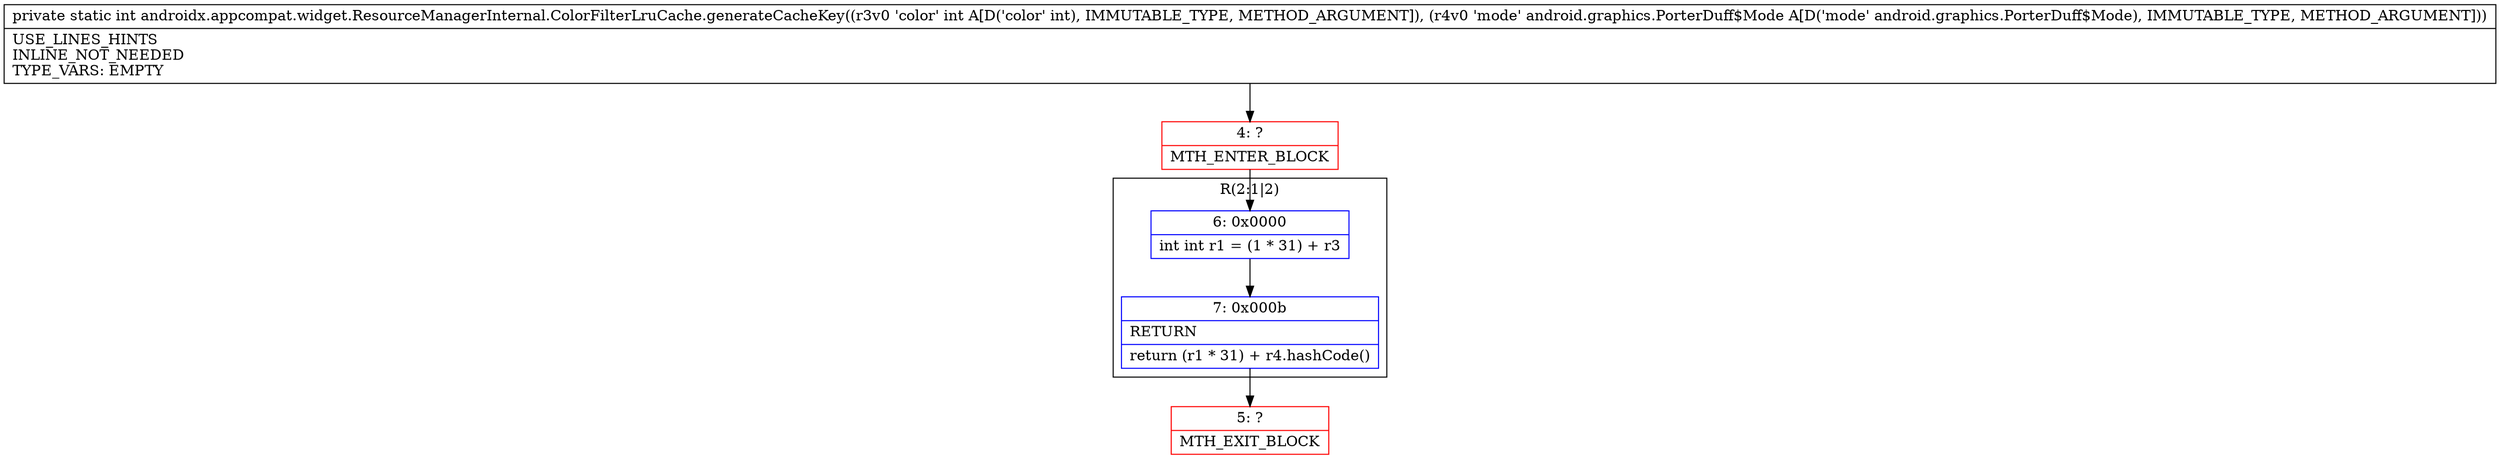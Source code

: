 digraph "CFG forandroidx.appcompat.widget.ResourceManagerInternal.ColorFilterLruCache.generateCacheKey(ILandroid\/graphics\/PorterDuff$Mode;)I" {
subgraph cluster_Region_2021252031 {
label = "R(2:1|2)";
node [shape=record,color=blue];
Node_6 [shape=record,label="{6\:\ 0x0000|int int r1 = (1 * 31) + r3\l}"];
Node_7 [shape=record,label="{7\:\ 0x000b|RETURN\l|return (r1 * 31) + r4.hashCode()\l}"];
}
Node_4 [shape=record,color=red,label="{4\:\ ?|MTH_ENTER_BLOCK\l}"];
Node_5 [shape=record,color=red,label="{5\:\ ?|MTH_EXIT_BLOCK\l}"];
MethodNode[shape=record,label="{private static int androidx.appcompat.widget.ResourceManagerInternal.ColorFilterLruCache.generateCacheKey((r3v0 'color' int A[D('color' int), IMMUTABLE_TYPE, METHOD_ARGUMENT]), (r4v0 'mode' android.graphics.PorterDuff$Mode A[D('mode' android.graphics.PorterDuff$Mode), IMMUTABLE_TYPE, METHOD_ARGUMENT]))  | USE_LINES_HINTS\lINLINE_NOT_NEEDED\lTYPE_VARS: EMPTY\l}"];
MethodNode -> Node_4;Node_6 -> Node_7;
Node_7 -> Node_5;
Node_4 -> Node_6;
}

